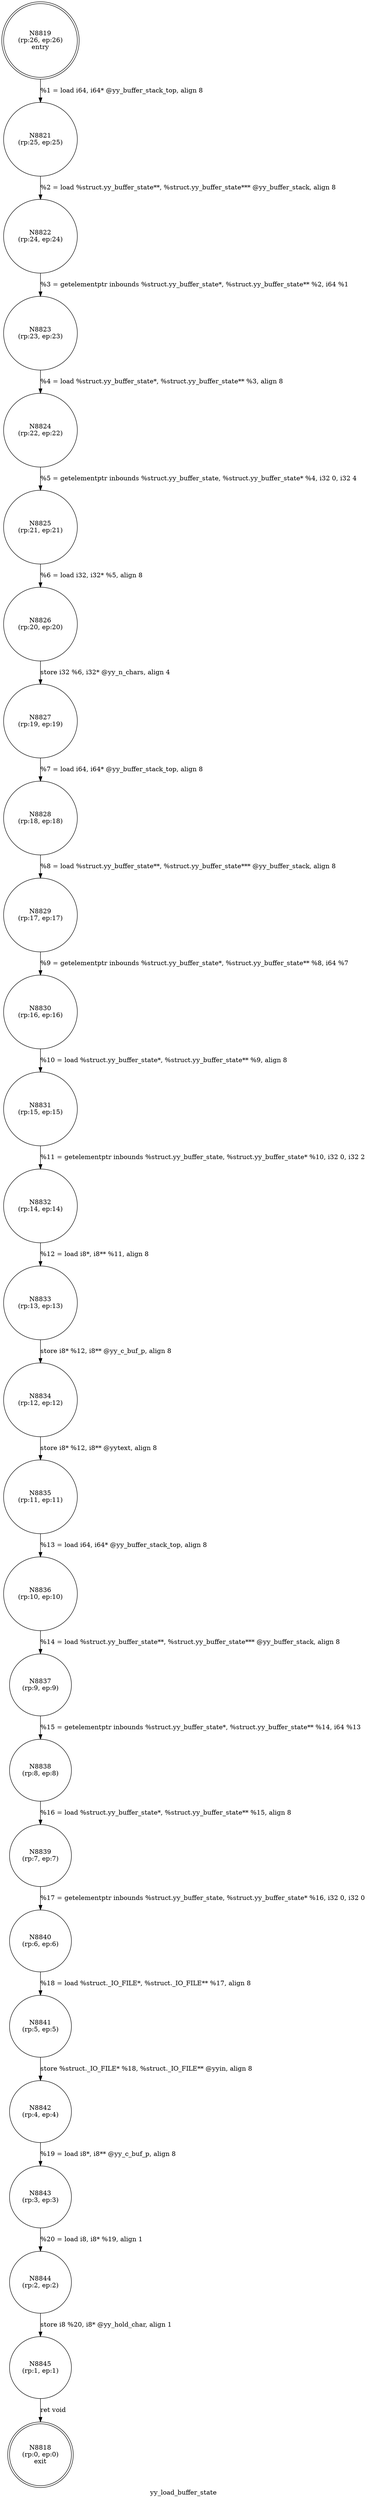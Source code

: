digraph yy_load_buffer_state {
label="yy_load_buffer_state"
8818 [label="N8818\n(rp:0, ep:0)\nexit", shape="doublecircle"]
8819 [label="N8819\n(rp:26, ep:26)\nentry", shape="doublecircle"]
8819 -> 8821 [label="%1 = load i64, i64* @yy_buffer_stack_top, align 8"]
8821 [label="N8821\n(rp:25, ep:25)", shape="circle"]
8821 -> 8822 [label="%2 = load %struct.yy_buffer_state**, %struct.yy_buffer_state*** @yy_buffer_stack, align 8"]
8822 [label="N8822\n(rp:24, ep:24)", shape="circle"]
8822 -> 8823 [label="%3 = getelementptr inbounds %struct.yy_buffer_state*, %struct.yy_buffer_state** %2, i64 %1"]
8823 [label="N8823\n(rp:23, ep:23)", shape="circle"]
8823 -> 8824 [label="%4 = load %struct.yy_buffer_state*, %struct.yy_buffer_state** %3, align 8"]
8824 [label="N8824\n(rp:22, ep:22)", shape="circle"]
8824 -> 8825 [label="%5 = getelementptr inbounds %struct.yy_buffer_state, %struct.yy_buffer_state* %4, i32 0, i32 4"]
8825 [label="N8825\n(rp:21, ep:21)", shape="circle"]
8825 -> 8826 [label="%6 = load i32, i32* %5, align 8"]
8826 [label="N8826\n(rp:20, ep:20)", shape="circle"]
8826 -> 8827 [label="store i32 %6, i32* @yy_n_chars, align 4"]
8827 [label="N8827\n(rp:19, ep:19)", shape="circle"]
8827 -> 8828 [label="%7 = load i64, i64* @yy_buffer_stack_top, align 8"]
8828 [label="N8828\n(rp:18, ep:18)", shape="circle"]
8828 -> 8829 [label="%8 = load %struct.yy_buffer_state**, %struct.yy_buffer_state*** @yy_buffer_stack, align 8"]
8829 [label="N8829\n(rp:17, ep:17)", shape="circle"]
8829 -> 8830 [label="%9 = getelementptr inbounds %struct.yy_buffer_state*, %struct.yy_buffer_state** %8, i64 %7"]
8830 [label="N8830\n(rp:16, ep:16)", shape="circle"]
8830 -> 8831 [label="%10 = load %struct.yy_buffer_state*, %struct.yy_buffer_state** %9, align 8"]
8831 [label="N8831\n(rp:15, ep:15)", shape="circle"]
8831 -> 8832 [label="%11 = getelementptr inbounds %struct.yy_buffer_state, %struct.yy_buffer_state* %10, i32 0, i32 2"]
8832 [label="N8832\n(rp:14, ep:14)", shape="circle"]
8832 -> 8833 [label="%12 = load i8*, i8** %11, align 8"]
8833 [label="N8833\n(rp:13, ep:13)", shape="circle"]
8833 -> 8834 [label="store i8* %12, i8** @yy_c_buf_p, align 8"]
8834 [label="N8834\n(rp:12, ep:12)", shape="circle"]
8834 -> 8835 [label="store i8* %12, i8** @yytext, align 8"]
8835 [label="N8835\n(rp:11, ep:11)", shape="circle"]
8835 -> 8836 [label="%13 = load i64, i64* @yy_buffer_stack_top, align 8"]
8836 [label="N8836\n(rp:10, ep:10)", shape="circle"]
8836 -> 8837 [label="%14 = load %struct.yy_buffer_state**, %struct.yy_buffer_state*** @yy_buffer_stack, align 8"]
8837 [label="N8837\n(rp:9, ep:9)", shape="circle"]
8837 -> 8838 [label="%15 = getelementptr inbounds %struct.yy_buffer_state*, %struct.yy_buffer_state** %14, i64 %13"]
8838 [label="N8838\n(rp:8, ep:8)", shape="circle"]
8838 -> 8839 [label="%16 = load %struct.yy_buffer_state*, %struct.yy_buffer_state** %15, align 8"]
8839 [label="N8839\n(rp:7, ep:7)", shape="circle"]
8839 -> 8840 [label="%17 = getelementptr inbounds %struct.yy_buffer_state, %struct.yy_buffer_state* %16, i32 0, i32 0"]
8840 [label="N8840\n(rp:6, ep:6)", shape="circle"]
8840 -> 8841 [label="%18 = load %struct._IO_FILE*, %struct._IO_FILE** %17, align 8"]
8841 [label="N8841\n(rp:5, ep:5)", shape="circle"]
8841 -> 8842 [label="store %struct._IO_FILE* %18, %struct._IO_FILE** @yyin, align 8"]
8842 [label="N8842\n(rp:4, ep:4)", shape="circle"]
8842 -> 8843 [label="%19 = load i8*, i8** @yy_c_buf_p, align 8"]
8843 [label="N8843\n(rp:3, ep:3)", shape="circle"]
8843 -> 8844 [label="%20 = load i8, i8* %19, align 1"]
8844 [label="N8844\n(rp:2, ep:2)", shape="circle"]
8844 -> 8845 [label="store i8 %20, i8* @yy_hold_char, align 1"]
8845 [label="N8845\n(rp:1, ep:1)", shape="circle"]
8845 -> 8818 [label="ret void"]
}
